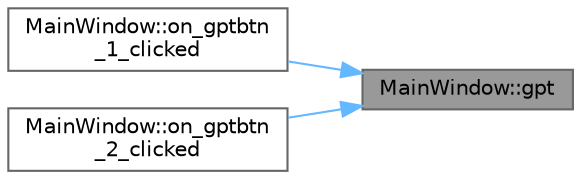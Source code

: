 digraph "MainWindow::gpt"
{
 // INTERACTIVE_SVG=YES
 // LATEX_PDF_SIZE
  bgcolor="transparent";
  edge [fontname=Helvetica,fontsize=10,labelfontname=Helvetica,labelfontsize=10];
  node [fontname=Helvetica,fontsize=10,shape=box,height=0.2,width=0.4];
  rankdir="RL";
  Node1 [id="Node000001",label="MainWindow::gpt",height=0.2,width=0.4,color="gray40", fillcolor="grey60", style="filled", fontcolor="black",tooltip="Запит до OpenAI."];
  Node1 -> Node2 [id="edge1_Node000001_Node000002",dir="back",color="steelblue1",style="solid",tooltip=" "];
  Node2 [id="Node000002",label="MainWindow::on_gptbtn\l_1_clicked",height=0.2,width=0.4,color="grey40", fillcolor="white", style="filled",URL="$class_main_window.html#aaadc43c107d1f6bdf69d242b55afae83",tooltip="Запит до OpenAI, очікується відповідь на запит"];
  Node1 -> Node3 [id="edge2_Node000001_Node000003",dir="back",color="steelblue1",style="solid",tooltip=" "];
  Node3 [id="Node000003",label="MainWindow::on_gptbtn\l_2_clicked",height=0.2,width=0.4,color="grey40", fillcolor="white", style="filled",URL="$class_main_window.html#a0ccc911e0fcd4ae7f679bed1d33ff446",tooltip="Запит до OpenAI, очікується поліпшення тексту введеного нотатка"];
}
